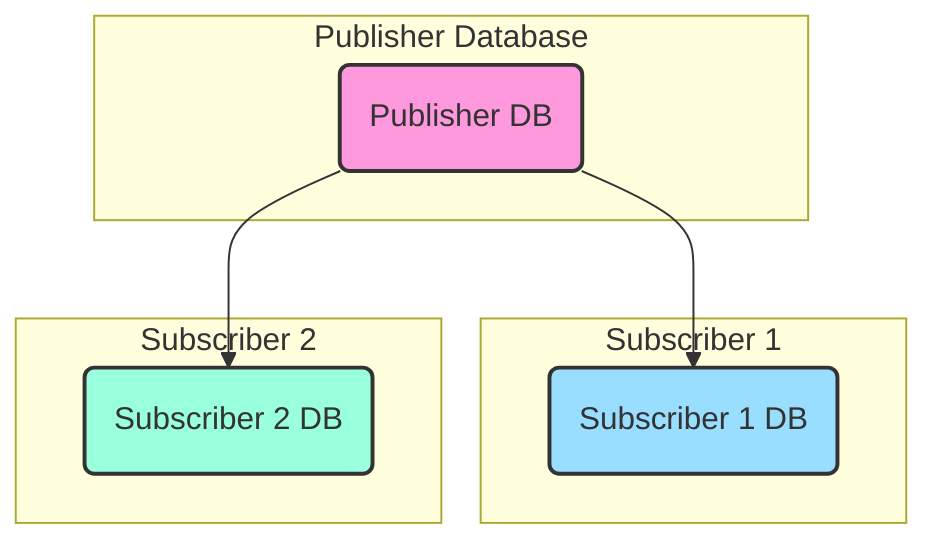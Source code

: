 graph TD

    subgraph Publisher Database
        pubDB(Publisher DB)
    end

    subgraph Subscriber 1
        sub1DB(Subscriber 1 DB)
    end

    subgraph Subscriber 2
        sub2DB(Subscriber 2 DB)
    end

    pubDB --> sub1DB
    pubDB --> sub2DB

    style pubDB fill:#f9d,stroke:#333,stroke-width:2px
    style sub1DB fill:#9df,stroke:#333,stroke-width:2px
    style sub2DB fill:#9fd,stroke:#333,stroke-width:2px